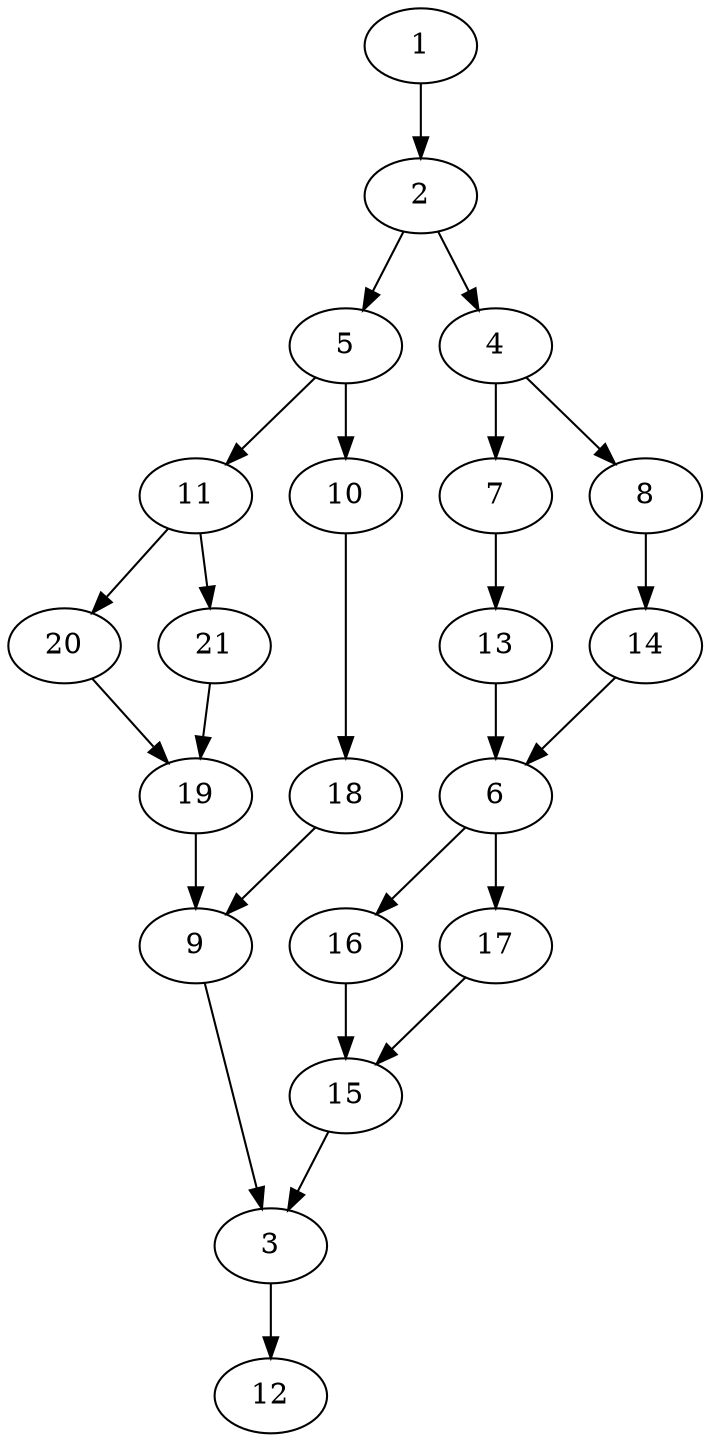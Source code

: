 digraph "outputCore_8p_gb_SeriesParallel-MaxBf-2_Nodes_21_CCR_1.99_WeightType_Random_schedule.gxl" {
	1	[Weight=3,Start=0,Processor=1];
	2	[Weight=2,Start=3,Processor=1];
	5	[Weight=9,Start=11,Processor=2];
	11	[Weight=7,Start=20,Processor=2];
	10	[Weight=8,Start=26,Processor=3];
	18	[Weight=2,Start=34,Processor=3];
	20	[Weight=10,Start=27,Processor=2];
	21	[Weight=10,Start=36,Processor=3];
	19	[Weight=10,Start=46,Processor=3];
	9	[Weight=2,Start=56,Processor=3];
	4	[Weight=5,Start=5,Processor=1];
	7	[Weight=3,Start=10,Processor=1];
	13	[Weight=2,Start=13,Processor=1];
	8	[Weight=9,Start=15,Processor=1];
	14	[Weight=9,Start=24,Processor=1];
	6	[Weight=7,Start=33,Processor=1];
	16	[Weight=8,Start=40,Processor=1];
	17	[Weight=2,Start=48,Processor=1];
	15	[Weight=8,Start=50,Processor=1];
	3	[Weight=6,Start=62,Processor=1];
	12	[Weight=10,Start=68,Processor=1];
	11 -> 20	[Weight=6];
	11 -> 21	[Weight=9];
	13 -> 6	[Weight=15];
	14 -> 6	[Weight=4];
	15 -> 3	[Weight=13];
	16 -> 15	[Weight=4];
	17 -> 15	[Weight=13];
	18 -> 9	[Weight=11];
	19 -> 9	[Weight=9];
	1 -> 2	[Weight=15];
	2 -> 4	[Weight=19];
	2 -> 5	[Weight=6];
	3 -> 12	[Weight=11];
	4 -> 7	[Weight=15];
	4 -> 8	[Weight=6];
	5 -> 10	[Weight=6];
	5 -> 11	[Weight=9];
	6 -> 16	[Weight=11];
	6 -> 17	[Weight=19];
	7 -> 13	[Weight=15];
	8 -> 14	[Weight=9];
	9 -> 3	[Weight=4];
	20 -> 19	[Weight=8];
	10 -> 18	[Weight=17];
	21 -> 19	[Weight=9];
}
